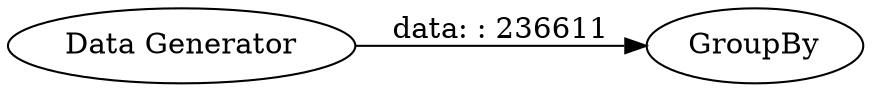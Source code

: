 digraph {
	"6026470808994099607_2" [label=GroupBy]
	"6026470808994099607_1" [label="Data Generator"]
	"6026470808994099607_1" -> "6026470808994099607_2" [label="data: : 236611"]
	rankdir=LR
}
